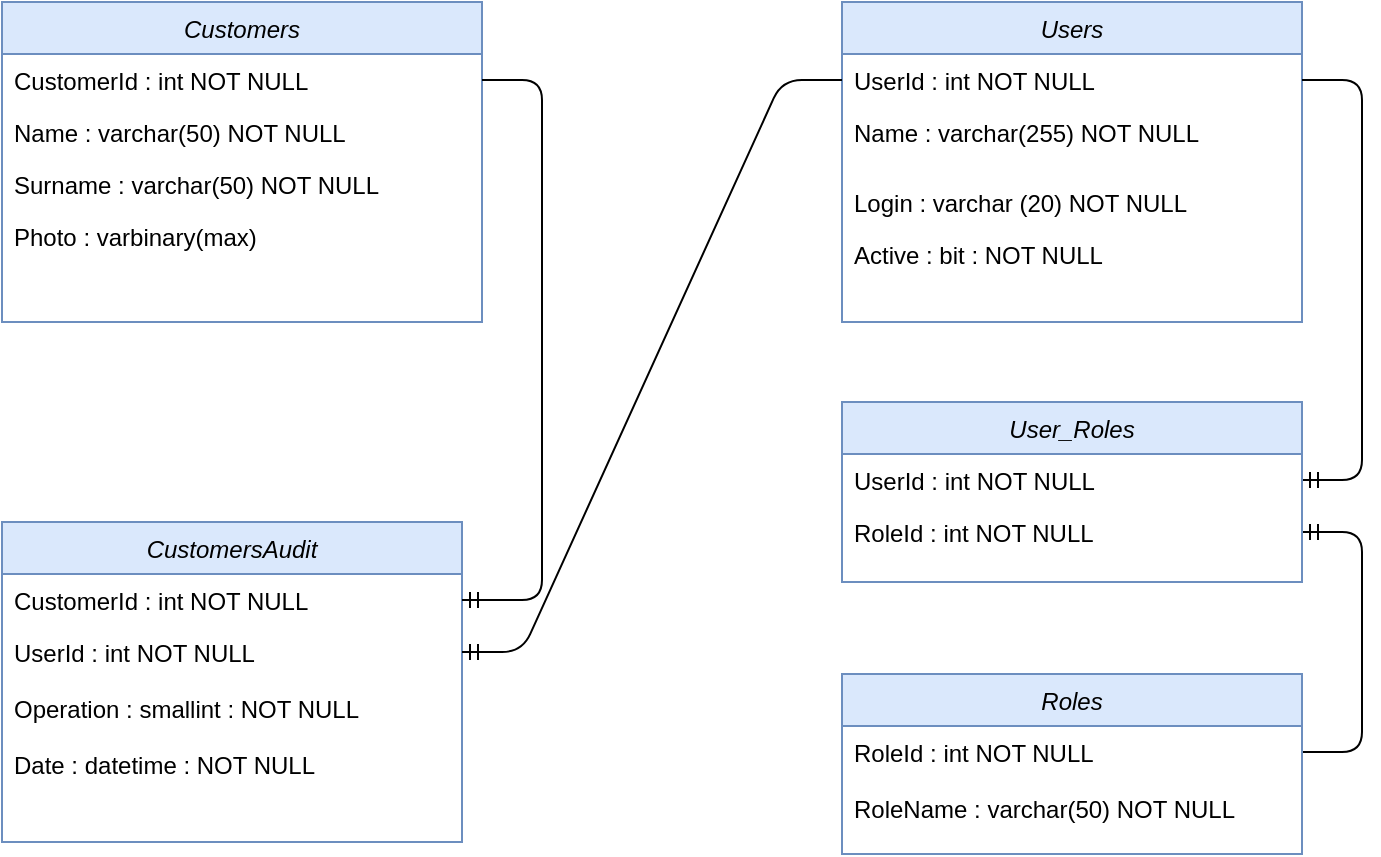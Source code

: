 <mxfile version="13.0.8" type="device" pages="2"><diagram name="DDBB Model" id="6N0eDYbI8nxETNAi-FkM"><mxGraphModel dx="1662" dy="746" grid="1" gridSize="10" guides="1" tooltips="1" connect="1" arrows="1" fold="1" page="1" pageScale="1" pageWidth="827" pageHeight="1169" math="0" shadow="0"><root><mxCell id="iGXR7WvaRirwBRC9L_E4-0"/><mxCell id="iGXR7WvaRirwBRC9L_E4-1" parent="iGXR7WvaRirwBRC9L_E4-0"/><mxCell id="_qcZPXE05pAMJh4utgei-50" value="Customers" style="swimlane;fontStyle=2;align=center;verticalAlign=top;childLayout=stackLayout;horizontal=1;startSize=26;horizontalStack=0;resizeParent=1;resizeLast=0;collapsible=1;marginBottom=0;rounded=0;shadow=0;strokeWidth=1;fillColor=#dae8fc;strokeColor=#6c8ebf;" parent="iGXR7WvaRirwBRC9L_E4-1" vertex="1"><mxGeometry x="50" y="10" width="240" height="160" as="geometry"><mxRectangle x="230" y="140" width="160" height="26" as="alternateBounds"/></mxGeometry></mxCell><mxCell id="_qcZPXE05pAMJh4utgei-51" value="CustomerId : int NOT NULL" style="text;align=left;verticalAlign=top;spacingLeft=4;spacingRight=4;overflow=hidden;rotatable=0;points=[[0,0.5],[1,0.5]];portConstraint=eastwest;rounded=0;shadow=0;html=0;" parent="_qcZPXE05pAMJh4utgei-50" vertex="1"><mxGeometry y="26" width="240" height="26" as="geometry"/></mxCell><mxCell id="_qcZPXE05pAMJh4utgei-52" value="Name : varchar(50) NOT NULL" style="text;align=left;verticalAlign=top;spacingLeft=4;spacingRight=4;overflow=hidden;rotatable=0;points=[[0,0.5],[1,0.5]];portConstraint=eastwest;" parent="_qcZPXE05pAMJh4utgei-50" vertex="1"><mxGeometry y="52" width="240" height="26" as="geometry"/></mxCell><mxCell id="_qcZPXE05pAMJh4utgei-57" value="Surname : varchar(50) NOT NULL" style="text;align=left;verticalAlign=top;spacingLeft=4;spacingRight=4;overflow=hidden;rotatable=0;points=[[0,0.5],[1,0.5]];portConstraint=eastwest;rounded=0;shadow=0;html=0;" parent="_qcZPXE05pAMJh4utgei-50" vertex="1"><mxGeometry y="78" width="240" height="26" as="geometry"/></mxCell><mxCell id="1vaAHDM3zjCe_TLrHlrP-22" value="Photo : varbinary(max)" style="text;align=left;verticalAlign=top;spacingLeft=4;spacingRight=4;overflow=hidden;rotatable=0;points=[[0,0.5],[1,0.5]];portConstraint=eastwest;rounded=0;shadow=0;html=0;" parent="_qcZPXE05pAMJh4utgei-50" vertex="1"><mxGeometry y="104" width="240" height="26" as="geometry"/></mxCell><mxCell id="CKdCGgOP6JXpjhhtuXNl-0" value="Users" style="swimlane;fontStyle=2;align=center;verticalAlign=top;childLayout=stackLayout;horizontal=1;startSize=26;horizontalStack=0;resizeParent=1;resizeLast=0;collapsible=1;marginBottom=0;rounded=0;shadow=0;strokeWidth=1;fillColor=#dae8fc;strokeColor=#6c8ebf;" parent="iGXR7WvaRirwBRC9L_E4-1" vertex="1"><mxGeometry x="470" y="10" width="230" height="160" as="geometry"><mxRectangle x="230" y="140" width="160" height="26" as="alternateBounds"/></mxGeometry></mxCell><mxCell id="CKdCGgOP6JXpjhhtuXNl-1" value="UserId : int NOT NULL" style="text;align=left;verticalAlign=top;spacingLeft=4;spacingRight=4;overflow=hidden;rotatable=0;points=[[0,0.5],[1,0.5]];portConstraint=eastwest;rounded=0;shadow=0;html=0;" parent="CKdCGgOP6JXpjhhtuXNl-0" vertex="1"><mxGeometry y="26" width="230" height="26" as="geometry"/></mxCell><mxCell id="CKdCGgOP6JXpjhhtuXNl-2" value="Name : varchar(255) NOT NULL" style="text;align=left;verticalAlign=top;spacingLeft=4;spacingRight=4;overflow=hidden;rotatable=0;points=[[0,0.5],[1,0.5]];portConstraint=eastwest;" parent="CKdCGgOP6JXpjhhtuXNl-0" vertex="1"><mxGeometry y="52" width="230" height="26" as="geometry"/></mxCell><mxCell id="HFtqbimO_GNhLVCKzN1b-3" value="RoleName : varchar(50) NOT NULL" style="text;align=left;verticalAlign=top;spacingLeft=4;spacingRight=4;overflow=hidden;rotatable=0;points=[[0,0.5],[1,0.5]];portConstraint=eastwest;" parent="iGXR7WvaRirwBRC9L_E4-1" vertex="1"><mxGeometry x="470" y="400" width="230" height="26" as="geometry"/></mxCell><mxCell id="HFtqbimO_GNhLVCKzN1b-10" value="Login : varchar (20) NOT NULL" style="text;align=left;verticalAlign=top;spacingLeft=4;spacingRight=4;overflow=hidden;rotatable=0;points=[[0,0.5],[1,0.5]];portConstraint=eastwest;" parent="iGXR7WvaRirwBRC9L_E4-1" vertex="1"><mxGeometry x="470" y="97" width="230" height="26" as="geometry"/></mxCell><mxCell id="gBNkko6_rYUJTtn_o0yr-0" value="Active : bit : NOT NULL" style="text;align=left;verticalAlign=top;spacingLeft=4;spacingRight=4;overflow=hidden;rotatable=0;points=[[0,0.5],[1,0.5]];portConstraint=eastwest;" parent="iGXR7WvaRirwBRC9L_E4-1" vertex="1"><mxGeometry x="470" y="123" width="230" height="26" as="geometry"/></mxCell><mxCell id="uKtBHUt5o7fQzBo3vuhH-0" value="CustomersAudit" style="swimlane;fontStyle=2;align=center;verticalAlign=top;childLayout=stackLayout;horizontal=1;startSize=26;horizontalStack=0;resizeParent=1;resizeLast=0;collapsible=1;marginBottom=0;rounded=0;shadow=0;strokeWidth=1;fillColor=#dae8fc;strokeColor=#6c8ebf;" vertex="1" parent="iGXR7WvaRirwBRC9L_E4-1"><mxGeometry x="50" y="270" width="230" height="160" as="geometry"><mxRectangle x="230" y="140" width="160" height="26" as="alternateBounds"/></mxGeometry></mxCell><mxCell id="uKtBHUt5o7fQzBo3vuhH-1" value="CustomerId : int NOT NULL" style="text;align=left;verticalAlign=top;spacingLeft=4;spacingRight=4;overflow=hidden;rotatable=0;points=[[0,0.5],[1,0.5]];portConstraint=eastwest;" vertex="1" parent="uKtBHUt5o7fQzBo3vuhH-0"><mxGeometry y="26" width="230" height="26" as="geometry"/></mxCell><mxCell id="uKtBHUt5o7fQzBo3vuhH-2" value="UserId : int NOT NULL" style="text;align=left;verticalAlign=top;spacingLeft=4;spacingRight=4;overflow=hidden;rotatable=0;points=[[0,0.5],[1,0.5]];portConstraint=eastwest;rounded=0;shadow=0;html=0;" vertex="1" parent="uKtBHUt5o7fQzBo3vuhH-0"><mxGeometry y="52" width="230" height="26" as="geometry"/></mxCell><mxCell id="uKtBHUt5o7fQzBo3vuhH-3" value="" style="edgeStyle=entityRelationEdgeStyle;fontSize=12;html=1;endArrow=ERmandOne;" edge="1" parent="iGXR7WvaRirwBRC9L_E4-1" source="CKdCGgOP6JXpjhhtuXNl-1" target="HFtqbimO_GNhLVCKzN1b-7"><mxGeometry width="100" height="100" relative="1" as="geometry"><mxPoint x="740" y="250" as="sourcePoint"/><mxPoint x="720" y="390" as="targetPoint"/></mxGeometry></mxCell><mxCell id="uKtBHUt5o7fQzBo3vuhH-4" value="" style="edgeStyle=entityRelationEdgeStyle;fontSize=12;html=1;endArrow=ERmandOne;" edge="1" parent="iGXR7WvaRirwBRC9L_E4-1" source="HFtqbimO_GNhLVCKzN1b-2" target="HFtqbimO_GNhLVCKzN1b-5"><mxGeometry width="100" height="100" relative="1" as="geometry"><mxPoint x="450" y="479" as="sourcePoint"/><mxPoint x="480" y="360" as="targetPoint"/></mxGeometry></mxCell><mxCell id="HFtqbimO_GNhLVCKzN1b-4" value="User_Roles" style="swimlane;fontStyle=2;align=center;verticalAlign=top;childLayout=stackLayout;horizontal=1;startSize=26;horizontalStack=0;resizeParent=1;resizeLast=0;collapsible=1;marginBottom=0;rounded=0;shadow=0;strokeWidth=1;fillColor=#dae8fc;strokeColor=#6c8ebf;" parent="iGXR7WvaRirwBRC9L_E4-1" vertex="1"><mxGeometry x="470" y="210" width="230" height="90" as="geometry"><mxRectangle x="230" y="140" width="160" height="26" as="alternateBounds"/></mxGeometry></mxCell><mxCell id="HFtqbimO_GNhLVCKzN1b-7" value="UserId : int NOT NULL" style="text;align=left;verticalAlign=top;spacingLeft=4;spacingRight=4;overflow=hidden;rotatable=0;points=[[0,0.5],[1,0.5]];portConstraint=eastwest;rounded=0;shadow=0;html=0;" parent="HFtqbimO_GNhLVCKzN1b-4" vertex="1"><mxGeometry y="26" width="230" height="26" as="geometry"/></mxCell><mxCell id="HFtqbimO_GNhLVCKzN1b-5" value="RoleId : int NOT NULL" style="text;align=left;verticalAlign=top;spacingLeft=4;spacingRight=4;overflow=hidden;rotatable=0;points=[[0,0.5],[1,0.5]];portConstraint=eastwest;" parent="HFtqbimO_GNhLVCKzN1b-4" vertex="1"><mxGeometry y="52" width="230" height="26" as="geometry"/></mxCell><mxCell id="HFtqbimO_GNhLVCKzN1b-0" value="Roles" style="swimlane;fontStyle=2;align=center;verticalAlign=top;childLayout=stackLayout;horizontal=1;startSize=26;horizontalStack=0;resizeParent=1;resizeLast=0;collapsible=1;marginBottom=0;rounded=0;shadow=0;strokeWidth=1;fillColor=#dae8fc;strokeColor=#6c8ebf;" parent="iGXR7WvaRirwBRC9L_E4-1" vertex="1"><mxGeometry x="470" y="346" width="230" height="90" as="geometry"><mxRectangle x="230" y="140" width="160" height="26" as="alternateBounds"/></mxGeometry></mxCell><mxCell id="HFtqbimO_GNhLVCKzN1b-2" value="RoleId : int NOT NULL" style="text;align=left;verticalAlign=top;spacingLeft=4;spacingRight=4;overflow=hidden;rotatable=0;points=[[0,0.5],[1,0.5]];portConstraint=eastwest;" parent="HFtqbimO_GNhLVCKzN1b-0" vertex="1"><mxGeometry y="26" width="230" height="26" as="geometry"/></mxCell><mxCell id="uKtBHUt5o7fQzBo3vuhH-6" value="Operation : smallint : NOT NULL" style="text;align=left;verticalAlign=top;spacingLeft=4;spacingRight=4;overflow=hidden;rotatable=0;points=[[0,0.5],[1,0.5]];portConstraint=eastwest;rounded=0;shadow=0;html=0;" vertex="1" parent="iGXR7WvaRirwBRC9L_E4-1"><mxGeometry x="50" y="350" width="230" height="26" as="geometry"/></mxCell><mxCell id="uKtBHUt5o7fQzBo3vuhH-7" value="Date : datetime : NOT NULL" style="text;align=left;verticalAlign=top;spacingLeft=4;spacingRight=4;overflow=hidden;rotatable=0;points=[[0,0.5],[1,0.5]];portConstraint=eastwest;rounded=0;shadow=0;html=0;" vertex="1" parent="iGXR7WvaRirwBRC9L_E4-1"><mxGeometry x="50" y="378" width="230" height="26" as="geometry"/></mxCell><mxCell id="uKtBHUt5o7fQzBo3vuhH-8" value="" style="edgeStyle=entityRelationEdgeStyle;fontSize=12;html=1;endArrow=ERmandOne;" edge="1" parent="iGXR7WvaRirwBRC9L_E4-1" source="CKdCGgOP6JXpjhhtuXNl-1" target="uKtBHUt5o7fQzBo3vuhH-2"><mxGeometry width="100" height="100" relative="1" as="geometry"><mxPoint x="370" y="100" as="sourcePoint"/><mxPoint x="370" y="300" as="targetPoint"/></mxGeometry></mxCell><mxCell id="uKtBHUt5o7fQzBo3vuhH-9" value="" style="edgeStyle=entityRelationEdgeStyle;fontSize=12;html=1;endArrow=ERmandOne;" edge="1" parent="iGXR7WvaRirwBRC9L_E4-1" source="_qcZPXE05pAMJh4utgei-51" target="uKtBHUt5o7fQzBo3vuhH-1"><mxGeometry width="100" height="100" relative="1" as="geometry"><mxPoint x="200" y="490" as="sourcePoint"/><mxPoint x="200" y="690" as="targetPoint"/></mxGeometry></mxCell></root></mxGraphModel></diagram><diagram id="C5RBs43oDa-KdzZeNtuy" name="Class Model"><mxGraphModel dx="1662" dy="746" grid="1" gridSize="10" guides="1" tooltips="1" connect="1" arrows="1" fold="1" page="1" pageScale="1" pageWidth="827" pageHeight="1169" math="0" shadow="0"><root><mxCell id="WIyWlLk6GJQsqaUBKTNV-0"/><mxCell id="WIyWlLk6GJQsqaUBKTNV-1" parent="WIyWlLk6GJQsqaUBKTNV-0"/><mxCell id="2WNNWCdvT2z69dvixOQ_-0" value="Customer" style="swimlane;fontStyle=2;align=center;verticalAlign=top;childLayout=stackLayout;horizontal=1;startSize=26;horizontalStack=0;resizeParent=1;resizeLast=0;collapsible=1;marginBottom=0;rounded=0;shadow=0;strokeWidth=1;fillColor=#dae8fc;strokeColor=#6c8ebf;" parent="WIyWlLk6GJQsqaUBKTNV-1" vertex="1"><mxGeometry x="50" y="10" width="240" height="160" as="geometry"><mxRectangle x="230" y="140" width="160" height="26" as="alternateBounds"/></mxGeometry></mxCell><mxCell id="2WNNWCdvT2z69dvixOQ_-1" value="CustomerId : int" style="text;align=left;verticalAlign=top;spacingLeft=4;spacingRight=4;overflow=hidden;rotatable=0;points=[[0,0.5],[1,0.5]];portConstraint=eastwest;rounded=0;shadow=0;html=0;" parent="2WNNWCdvT2z69dvixOQ_-0" vertex="1"><mxGeometry y="26" width="240" height="26" as="geometry"/></mxCell><mxCell id="2WNNWCdvT2z69dvixOQ_-2" value="Name : string" style="text;align=left;verticalAlign=top;spacingLeft=4;spacingRight=4;overflow=hidden;rotatable=0;points=[[0,0.5],[1,0.5]];portConstraint=eastwest;" parent="2WNNWCdvT2z69dvixOQ_-0" vertex="1"><mxGeometry y="52" width="240" height="26" as="geometry"/></mxCell><mxCell id="2WNNWCdvT2z69dvixOQ_-3" value="Surname : string" style="text;align=left;verticalAlign=top;spacingLeft=4;spacingRight=4;overflow=hidden;rotatable=0;points=[[0,0.5],[1,0.5]];portConstraint=eastwest;rounded=0;shadow=0;html=0;" parent="2WNNWCdvT2z69dvixOQ_-0" vertex="1"><mxGeometry y="78" width="240" height="26" as="geometry"/></mxCell><mxCell id="2WNNWCdvT2z69dvixOQ_-4" value="Photo : byte[]" style="text;align=left;verticalAlign=top;spacingLeft=4;spacingRight=4;overflow=hidden;rotatable=0;points=[[0,0.5],[1,0.5]];portConstraint=eastwest;rounded=0;shadow=0;html=0;" parent="2WNNWCdvT2z69dvixOQ_-0" vertex="1"><mxGeometry y="104" width="240" height="26" as="geometry"/></mxCell><mxCell id="2WNNWCdvT2z69dvixOQ_-6" value="User" style="swimlane;fontStyle=2;align=center;verticalAlign=top;childLayout=stackLayout;horizontal=1;startSize=26;horizontalStack=0;resizeParent=1;resizeLast=0;collapsible=1;marginBottom=0;rounded=0;shadow=0;strokeWidth=1;fillColor=#dae8fc;strokeColor=#6c8ebf;" parent="WIyWlLk6GJQsqaUBKTNV-1" vertex="1"><mxGeometry x="470" y="10" width="230" height="150" as="geometry"><mxRectangle x="230" y="140" width="160" height="26" as="alternateBounds"/></mxGeometry></mxCell><mxCell id="2WNNWCdvT2z69dvixOQ_-7" value="UserId : int NOT NULL" style="text;align=left;verticalAlign=top;spacingLeft=4;spacingRight=4;overflow=hidden;rotatable=0;points=[[0,0.5],[1,0.5]];portConstraint=eastwest;rounded=0;shadow=0;html=0;" parent="2WNNWCdvT2z69dvixOQ_-6" vertex="1"><mxGeometry y="26" width="230" height="26" as="geometry"/></mxCell><mxCell id="2WNNWCdvT2z69dvixOQ_-8" value="Name : string" style="text;align=left;verticalAlign=top;spacingLeft=4;spacingRight=4;overflow=hidden;rotatable=0;points=[[0,0.5],[1,0.5]];portConstraint=eastwest;" parent="2WNNWCdvT2z69dvixOQ_-6" vertex="1"><mxGeometry y="52" width="230" height="26" as="geometry"/></mxCell><mxCell id="2WNNWCdvT2z69dvixOQ_-10" value="Login : string" style="text;align=left;verticalAlign=top;spacingLeft=4;spacingRight=4;overflow=hidden;rotatable=0;points=[[0,0.5],[1,0.5]];portConstraint=eastwest;" parent="2WNNWCdvT2z69dvixOQ_-6" vertex="1"><mxGeometry y="78" width="230" height="26" as="geometry"/></mxCell><mxCell id="JoK65u98r4-yhDhVNf7j-0" value="Active : bool" style="text;align=left;verticalAlign=top;spacingLeft=4;spacingRight=4;overflow=hidden;rotatable=0;points=[[0,0.5],[1,0.5]];portConstraint=eastwest;" parent="2WNNWCdvT2z69dvixOQ_-6" vertex="1"><mxGeometry y="104" width="230" height="26" as="geometry"/></mxCell><mxCell id="bH00Vcnh-gtkZQ5aZcrW-0" value="RoleName : varchar(50) NOT NULL" style="text;align=left;verticalAlign=top;spacingLeft=4;spacingRight=4;overflow=hidden;rotatable=0;points=[[0,0.5],[1,0.5]];portConstraint=eastwest;" parent="WIyWlLk6GJQsqaUBKTNV-1" vertex="1"><mxGeometry x="470" y="404" width="230" height="26" as="geometry"/></mxCell><mxCell id="bH00Vcnh-gtkZQ5aZcrW-1" value="User_Role" style="swimlane;fontStyle=2;align=center;verticalAlign=top;childLayout=stackLayout;horizontal=1;startSize=26;horizontalStack=0;resizeParent=1;resizeLast=0;collapsible=1;marginBottom=0;rounded=0;shadow=0;strokeWidth=1;fillColor=#dae8fc;strokeColor=#6c8ebf;" parent="WIyWlLk6GJQsqaUBKTNV-1" vertex="1"><mxGeometry x="470" y="210" width="230" height="90" as="geometry"><mxRectangle x="230" y="140" width="160" height="26" as="alternateBounds"/></mxGeometry></mxCell><mxCell id="bH00Vcnh-gtkZQ5aZcrW-3" value="UserId : int NOT NULL" style="text;align=left;verticalAlign=top;spacingLeft=4;spacingRight=4;overflow=hidden;rotatable=0;points=[[0,0.5],[1,0.5]];portConstraint=eastwest;rounded=0;shadow=0;html=0;" parent="bH00Vcnh-gtkZQ5aZcrW-1" vertex="1"><mxGeometry y="26" width="230" height="26" as="geometry"/></mxCell><mxCell id="bH00Vcnh-gtkZQ5aZcrW-2" value="RoleId : int NOT NULL" style="text;align=left;verticalAlign=top;spacingLeft=4;spacingRight=4;overflow=hidden;rotatable=0;points=[[0,0.5],[1,0.5]];portConstraint=eastwest;" parent="bH00Vcnh-gtkZQ5aZcrW-1" vertex="1"><mxGeometry y="52" width="230" height="26" as="geometry"/></mxCell><mxCell id="bH00Vcnh-gtkZQ5aZcrW-4" value="Role" style="swimlane;fontStyle=2;align=center;verticalAlign=top;childLayout=stackLayout;horizontal=1;startSize=26;horizontalStack=0;resizeParent=1;resizeLast=0;collapsible=1;marginBottom=0;rounded=0;shadow=0;strokeWidth=1;fillColor=#dae8fc;strokeColor=#6c8ebf;" parent="WIyWlLk6GJQsqaUBKTNV-1" vertex="1"><mxGeometry x="470" y="350" width="230" height="90" as="geometry"><mxRectangle x="230" y="140" width="160" height="26" as="alternateBounds"/></mxGeometry></mxCell><mxCell id="bH00Vcnh-gtkZQ5aZcrW-5" value="RoleId : int NOT NULL" style="text;align=left;verticalAlign=top;spacingLeft=4;spacingRight=4;overflow=hidden;rotatable=0;points=[[0,0.5],[1,0.5]];portConstraint=eastwest;" parent="bH00Vcnh-gtkZQ5aZcrW-4" vertex="1"><mxGeometry y="26" width="230" height="26" as="geometry"/></mxCell><mxCell id="IGwajpEhIaguLOQX5Aoh-0" value="CustomersAudit" style="swimlane;fontStyle=2;align=center;verticalAlign=top;childLayout=stackLayout;horizontal=1;startSize=26;horizontalStack=0;resizeParent=1;resizeLast=0;collapsible=1;marginBottom=0;rounded=0;shadow=0;strokeWidth=1;fillColor=#dae8fc;strokeColor=#6c8ebf;" vertex="1" parent="WIyWlLk6GJQsqaUBKTNV-1"><mxGeometry x="50" y="270" width="230" height="160" as="geometry"><mxRectangle x="230" y="140" width="160" height="26" as="alternateBounds"/></mxGeometry></mxCell><mxCell id="IGwajpEhIaguLOQX5Aoh-1" value="CustomerId : int NOT NULL" style="text;align=left;verticalAlign=top;spacingLeft=4;spacingRight=4;overflow=hidden;rotatable=0;points=[[0,0.5],[1,0.5]];portConstraint=eastwest;" vertex="1" parent="IGwajpEhIaguLOQX5Aoh-0"><mxGeometry y="26" width="230" height="26" as="geometry"/></mxCell><mxCell id="IGwajpEhIaguLOQX5Aoh-2" value="UserId : int NOT NULL" style="text;align=left;verticalAlign=top;spacingLeft=4;spacingRight=4;overflow=hidden;rotatable=0;points=[[0,0.5],[1,0.5]];portConstraint=eastwest;rounded=0;shadow=0;html=0;" vertex="1" parent="IGwajpEhIaguLOQX5Aoh-0"><mxGeometry y="52" width="230" height="26" as="geometry"/></mxCell><mxCell id="IGwajpEhIaguLOQX5Aoh-3" value="Operation : OperationType : NOT NULL" style="text;align=left;verticalAlign=top;spacingLeft=4;spacingRight=4;overflow=hidden;rotatable=0;points=[[0,0.5],[1,0.5]];portConstraint=eastwest;rounded=0;shadow=0;html=0;" vertex="1" parent="WIyWlLk6GJQsqaUBKTNV-1"><mxGeometry x="50" y="350" width="230" height="26" as="geometry"/></mxCell><mxCell id="IGwajpEhIaguLOQX5Aoh-4" value="Date : datetime : NOT NULL" style="text;align=left;verticalAlign=top;spacingLeft=4;spacingRight=4;overflow=hidden;rotatable=0;points=[[0,0.5],[1,0.5]];portConstraint=eastwest;rounded=0;shadow=0;html=0;" vertex="1" parent="WIyWlLk6GJQsqaUBKTNV-1"><mxGeometry x="50" y="378" width="230" height="26" as="geometry"/></mxCell><mxCell id="A0ZI2raZpmVGB1lrxHO2-0" value="" style="edgeStyle=entityRelationEdgeStyle;fontSize=12;html=1;endArrow=ERmandOne;" edge="1" parent="WIyWlLk6GJQsqaUBKTNV-1" target="bH00Vcnh-gtkZQ5aZcrW-2"><mxGeometry width="100" height="100" relative="1" as="geometry"><mxPoint x="700" y="385" as="sourcePoint"/><mxPoint x="780" y="275" as="targetPoint"/></mxGeometry></mxCell><mxCell id="A0ZI2raZpmVGB1lrxHO2-1" value="" style="edgeStyle=entityRelationEdgeStyle;fontSize=12;html=1;endArrow=ERmandOne;" edge="1" parent="WIyWlLk6GJQsqaUBKTNV-1" source="2WNNWCdvT2z69dvixOQ_-7" target="bH00Vcnh-gtkZQ5aZcrW-3"><mxGeometry width="100" height="100" relative="1" as="geometry"><mxPoint x="710" y="395" as="sourcePoint"/><mxPoint x="780" y="60" as="targetPoint"/></mxGeometry></mxCell><mxCell id="A0ZI2raZpmVGB1lrxHO2-2" value="" style="edgeStyle=entityRelationEdgeStyle;fontSize=12;html=1;endArrow=ERmandOne;" edge="1" parent="WIyWlLk6GJQsqaUBKTNV-1" source="2WNNWCdvT2z69dvixOQ_-7" target="IGwajpEhIaguLOQX5Aoh-2"><mxGeometry width="100" height="100" relative="1" as="geometry"><mxPoint x="360" y="190" as="sourcePoint"/><mxPoint x="360" y="390" as="targetPoint"/></mxGeometry></mxCell><mxCell id="A0ZI2raZpmVGB1lrxHO2-3" value="" style="edgeStyle=entityRelationEdgeStyle;fontSize=12;html=1;endArrow=ERmandOne;" edge="1" parent="WIyWlLk6GJQsqaUBKTNV-1" source="2WNNWCdvT2z69dvixOQ_-1" target="IGwajpEhIaguLOQX5Aoh-1"><mxGeometry width="100" height="100" relative="1" as="geometry"><mxPoint x="330" y="70" as="sourcePoint"/><mxPoint x="330" y="270" as="targetPoint"/></mxGeometry></mxCell></root></mxGraphModel></diagram></mxfile>